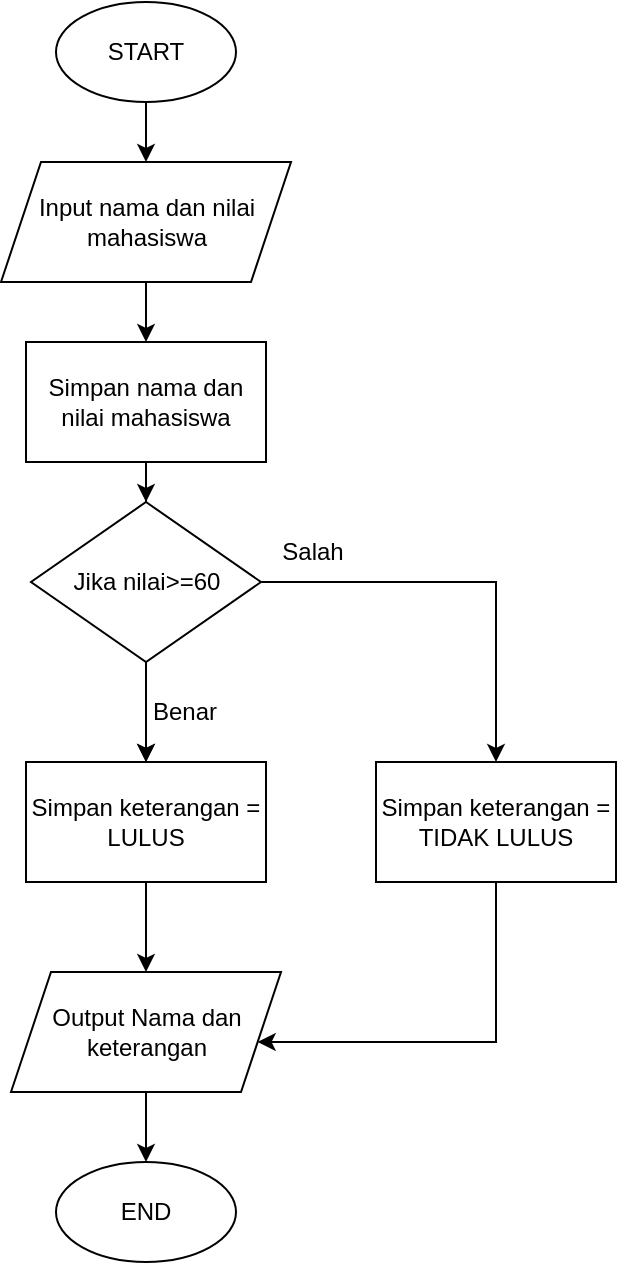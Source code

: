 <mxfile version="20.2.7" type="device"><diagram id="C5RBs43oDa-KdzZeNtuy" name="Page-1"><mxGraphModel dx="946" dy="589" grid="1" gridSize="10" guides="1" tooltips="1" connect="1" arrows="1" fold="1" page="1" pageScale="1" pageWidth="827" pageHeight="1169" math="0" shadow="0"><root><mxCell id="WIyWlLk6GJQsqaUBKTNV-0"/><mxCell id="WIyWlLk6GJQsqaUBKTNV-1" parent="WIyWlLk6GJQsqaUBKTNV-0"/><mxCell id="I3nxbOqixARcxI6LDmmV-3" style="edgeStyle=orthogonalEdgeStyle;rounded=0;orthogonalLoop=1;jettySize=auto;html=1;entryX=0.5;entryY=0;entryDx=0;entryDy=0;" edge="1" parent="WIyWlLk6GJQsqaUBKTNV-1" source="I3nxbOqixARcxI6LDmmV-0" target="I3nxbOqixARcxI6LDmmV-2"><mxGeometry relative="1" as="geometry"/></mxCell><mxCell id="I3nxbOqixARcxI6LDmmV-0" value="START" style="ellipse;whiteSpace=wrap;html=1;" vertex="1" parent="WIyWlLk6GJQsqaUBKTNV-1"><mxGeometry x="350" y="100" width="90" height="50" as="geometry"/></mxCell><mxCell id="I3nxbOqixARcxI6LDmmV-1" value="END" style="ellipse;whiteSpace=wrap;html=1;" vertex="1" parent="WIyWlLk6GJQsqaUBKTNV-1"><mxGeometry x="350" y="680" width="90" height="50" as="geometry"/></mxCell><mxCell id="I3nxbOqixARcxI6LDmmV-5" style="edgeStyle=orthogonalEdgeStyle;rounded=0;orthogonalLoop=1;jettySize=auto;html=1;entryX=0.5;entryY=0;entryDx=0;entryDy=0;" edge="1" parent="WIyWlLk6GJQsqaUBKTNV-1" source="I3nxbOqixARcxI6LDmmV-2" target="I3nxbOqixARcxI6LDmmV-4"><mxGeometry relative="1" as="geometry"/></mxCell><mxCell id="I3nxbOqixARcxI6LDmmV-2" value="Input nama dan nilai mahasiswa" style="shape=parallelogram;perimeter=parallelogramPerimeter;whiteSpace=wrap;html=1;fixedSize=1;" vertex="1" parent="WIyWlLk6GJQsqaUBKTNV-1"><mxGeometry x="322.5" y="180" width="145" height="60" as="geometry"/></mxCell><mxCell id="I3nxbOqixARcxI6LDmmV-7" style="edgeStyle=orthogonalEdgeStyle;rounded=0;orthogonalLoop=1;jettySize=auto;html=1;entryX=0.5;entryY=0;entryDx=0;entryDy=0;" edge="1" parent="WIyWlLk6GJQsqaUBKTNV-1" source="I3nxbOqixARcxI6LDmmV-4" target="I3nxbOqixARcxI6LDmmV-6"><mxGeometry relative="1" as="geometry"/></mxCell><mxCell id="I3nxbOqixARcxI6LDmmV-4" value="Simpan nama dan nilai mahasiswa" style="rounded=0;whiteSpace=wrap;html=1;" vertex="1" parent="WIyWlLk6GJQsqaUBKTNV-1"><mxGeometry x="335" y="270" width="120" height="60" as="geometry"/></mxCell><mxCell id="I3nxbOqixARcxI6LDmmV-11" style="edgeStyle=orthogonalEdgeStyle;rounded=0;orthogonalLoop=1;jettySize=auto;html=1;entryX=0.5;entryY=0;entryDx=0;entryDy=0;" edge="1" parent="WIyWlLk6GJQsqaUBKTNV-1" source="I3nxbOqixARcxI6LDmmV-6" target="I3nxbOqixARcxI6LDmmV-8"><mxGeometry relative="1" as="geometry"/></mxCell><mxCell id="I3nxbOqixARcxI6LDmmV-12" style="edgeStyle=orthogonalEdgeStyle;rounded=0;orthogonalLoop=1;jettySize=auto;html=1;entryX=0.5;entryY=0;entryDx=0;entryDy=0;" edge="1" parent="WIyWlLk6GJQsqaUBKTNV-1" source="I3nxbOqixARcxI6LDmmV-6" target="I3nxbOqixARcxI6LDmmV-9"><mxGeometry relative="1" as="geometry"/></mxCell><mxCell id="I3nxbOqixARcxI6LDmmV-13" value="" style="edgeStyle=orthogonalEdgeStyle;rounded=0;orthogonalLoop=1;jettySize=auto;html=1;" edge="1" parent="WIyWlLk6GJQsqaUBKTNV-1" source="I3nxbOqixARcxI6LDmmV-6" target="I3nxbOqixARcxI6LDmmV-8"><mxGeometry relative="1" as="geometry"/></mxCell><mxCell id="I3nxbOqixARcxI6LDmmV-6" value="Jika nilai&amp;gt;=60" style="rhombus;whiteSpace=wrap;html=1;" vertex="1" parent="WIyWlLk6GJQsqaUBKTNV-1"><mxGeometry x="337.5" y="350" width="115" height="80" as="geometry"/></mxCell><mxCell id="I3nxbOqixARcxI6LDmmV-17" style="edgeStyle=orthogonalEdgeStyle;rounded=0;orthogonalLoop=1;jettySize=auto;html=1;entryX=0.5;entryY=0;entryDx=0;entryDy=0;" edge="1" parent="WIyWlLk6GJQsqaUBKTNV-1" source="I3nxbOqixARcxI6LDmmV-8" target="I3nxbOqixARcxI6LDmmV-16"><mxGeometry relative="1" as="geometry"/></mxCell><mxCell id="I3nxbOqixARcxI6LDmmV-8" value="Simpan keterangan = LULUS" style="rounded=0;whiteSpace=wrap;html=1;" vertex="1" parent="WIyWlLk6GJQsqaUBKTNV-1"><mxGeometry x="335" y="480" width="120" height="60" as="geometry"/></mxCell><mxCell id="I3nxbOqixARcxI6LDmmV-19" style="edgeStyle=orthogonalEdgeStyle;rounded=0;orthogonalLoop=1;jettySize=auto;html=1;" edge="1" parent="WIyWlLk6GJQsqaUBKTNV-1" source="I3nxbOqixARcxI6LDmmV-9" target="I3nxbOqixARcxI6LDmmV-16"><mxGeometry relative="1" as="geometry"><Array as="points"><mxPoint x="570" y="620"/></Array></mxGeometry></mxCell><mxCell id="I3nxbOqixARcxI6LDmmV-9" value="Simpan keterangan = TIDAK LULUS" style="rounded=0;whiteSpace=wrap;html=1;" vertex="1" parent="WIyWlLk6GJQsqaUBKTNV-1"><mxGeometry x="510" y="480" width="120" height="60" as="geometry"/></mxCell><mxCell id="I3nxbOqixARcxI6LDmmV-14" value="Benar" style="text;html=1;align=center;verticalAlign=middle;resizable=0;points=[];autosize=1;strokeColor=none;fillColor=none;" vertex="1" parent="WIyWlLk6GJQsqaUBKTNV-1"><mxGeometry x="384" y="440" width="60" height="30" as="geometry"/></mxCell><mxCell id="I3nxbOqixARcxI6LDmmV-15" value="Salah" style="text;html=1;align=center;verticalAlign=middle;resizable=0;points=[];autosize=1;strokeColor=none;fillColor=none;" vertex="1" parent="WIyWlLk6GJQsqaUBKTNV-1"><mxGeometry x="452.5" y="360" width="50" height="30" as="geometry"/></mxCell><mxCell id="I3nxbOqixARcxI6LDmmV-21" style="edgeStyle=orthogonalEdgeStyle;rounded=0;orthogonalLoop=1;jettySize=auto;html=1;entryX=0.5;entryY=0;entryDx=0;entryDy=0;" edge="1" parent="WIyWlLk6GJQsqaUBKTNV-1" source="I3nxbOqixARcxI6LDmmV-16" target="I3nxbOqixARcxI6LDmmV-1"><mxGeometry relative="1" as="geometry"/></mxCell><mxCell id="I3nxbOqixARcxI6LDmmV-16" value="Output Nama dan keterangan" style="shape=parallelogram;perimeter=parallelogramPerimeter;whiteSpace=wrap;html=1;fixedSize=1;" vertex="1" parent="WIyWlLk6GJQsqaUBKTNV-1"><mxGeometry x="327.5" y="585" width="135" height="60" as="geometry"/></mxCell></root></mxGraphModel></diagram></mxfile>
